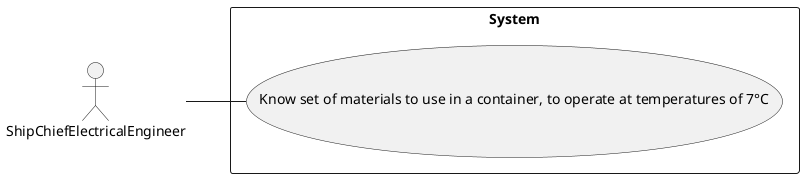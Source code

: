 @startuml
left to right direction
skinparam packageStyle rectangle
actor ShipChiefElectricalEngineer
rectangle "System"{
    ShipChiefElectricalEngineer--(Know set of materials to use in a container, to operate at temperatures of 7°C)
}
@enduml